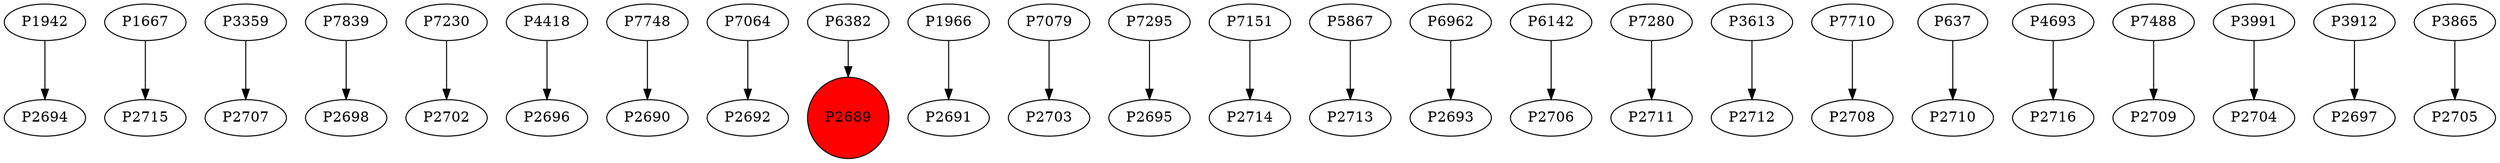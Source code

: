 digraph {
	P1942 -> P2694
	P1667 -> P2715
	P3359 -> P2707
	P7839 -> P2698
	P7230 -> P2702
	P4418 -> P2696
	P7748 -> P2690
	P7064 -> P2692
	P6382 -> P2689
	P1966 -> P2691
	P7079 -> P2703
	P7295 -> P2695
	P7151 -> P2714
	P5867 -> P2713
	P6962 -> P2693
	P6142 -> P2706
	P7280 -> P2711
	P3613 -> P2712
	P7710 -> P2708
	P637 -> P2710
	P4693 -> P2716
	P7488 -> P2709
	P3991 -> P2704
	P3912 -> P2697
	P3865 -> P2705
	P2689 [shape=circle]
	P2689 [style=filled]
	P2689 [fillcolor=red]
}